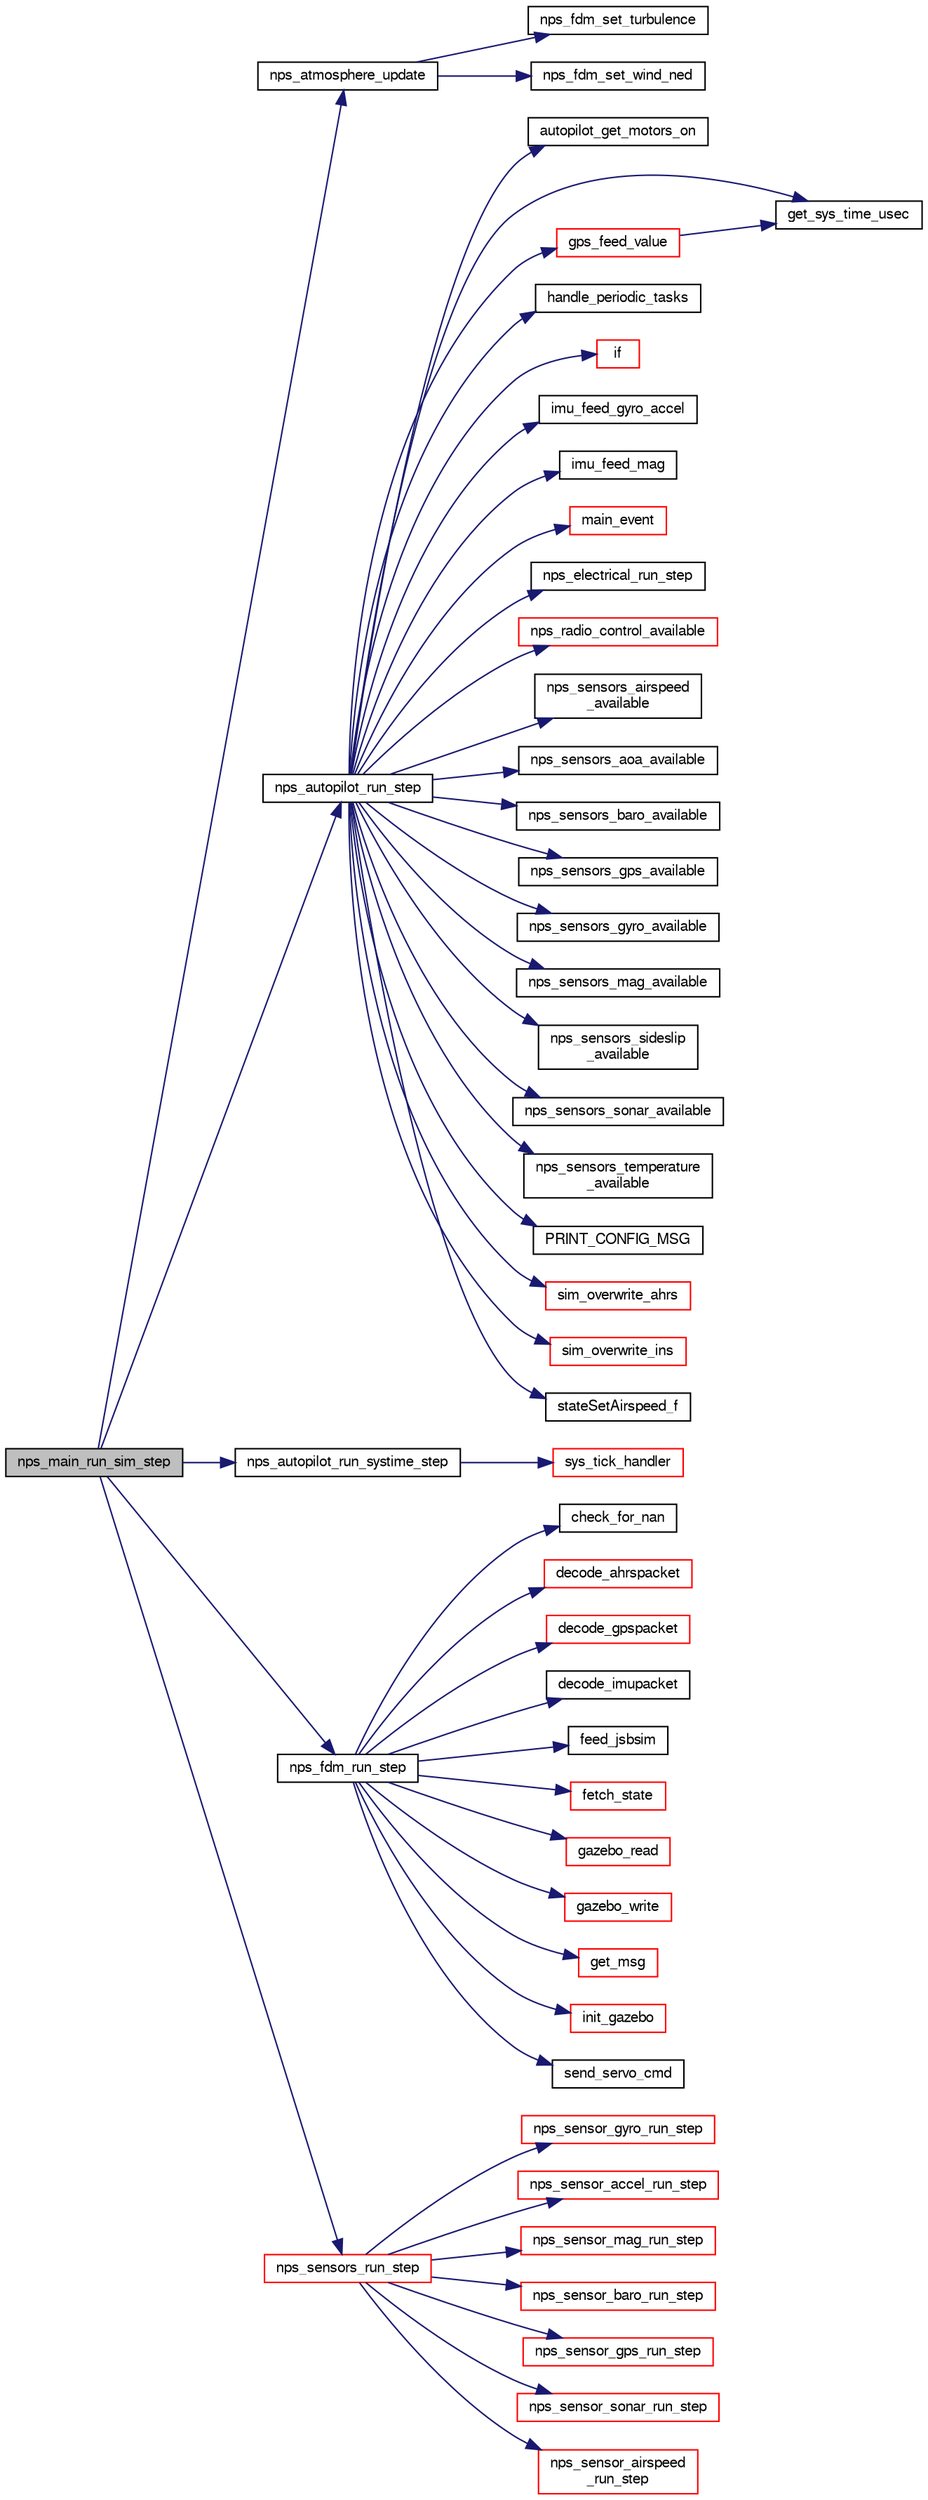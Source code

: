 digraph "nps_main_run_sim_step"
{
  edge [fontname="FreeSans",fontsize="10",labelfontname="FreeSans",labelfontsize="10"];
  node [fontname="FreeSans",fontsize="10",shape=record];
  rankdir="LR";
  Node1 [label="nps_main_run_sim_step",height=0.2,width=0.4,color="black", fillcolor="grey75", style="filled", fontcolor="black"];
  Node1 -> Node2 [color="midnightblue",fontsize="10",style="solid",fontname="FreeSans"];
  Node2 [label="nps_atmosphere_update",height=0.2,width=0.4,color="black", fillcolor="white", style="filled",URL="$nps__atmosphere_8c.html#a67677167db3648e35b21ad5e7aab5e80"];
  Node2 -> Node3 [color="midnightblue",fontsize="10",style="solid",fontname="FreeSans"];
  Node3 [label="nps_fdm_set_turbulence",height=0.2,width=0.4,color="black", fillcolor="white", style="filled",URL="$nps__fdm_8h.html#ac07a0f8dffd889c21a81979e521a8d97"];
  Node2 -> Node4 [color="midnightblue",fontsize="10",style="solid",fontname="FreeSans"];
  Node4 [label="nps_fdm_set_wind_ned",height=0.2,width=0.4,color="black", fillcolor="white", style="filled",URL="$nps__fdm_8h.html#a05c90019f11f90f6855e9b0c3224b4a3"];
  Node1 -> Node5 [color="midnightblue",fontsize="10",style="solid",fontname="FreeSans"];
  Node5 [label="nps_autopilot_run_step",height=0.2,width=0.4,color="black", fillcolor="white", style="filled",URL="$nps__autopilot_8h.html#a12870aaa609d4860004be3cec4c8cf2a"];
  Node5 -> Node6 [color="midnightblue",fontsize="10",style="solid",fontname="FreeSans"];
  Node6 [label="autopilot_get_motors_on",height=0.2,width=0.4,color="black", fillcolor="white", style="filled",URL="$autopilot_8c.html#a6b52f0f9cd2cbf420a77029513ea6f35",tooltip="get motors status "];
  Node5 -> Node7 [color="midnightblue",fontsize="10",style="solid",fontname="FreeSans"];
  Node7 [label="get_sys_time_usec",height=0.2,width=0.4,color="black", fillcolor="white", style="filled",URL="$chibios_2mcu__periph_2sys__time__arch_8c.html#a7ddfef1f78a56c6b4c4c536b5d670bfb",tooltip="Get the time in microseconds since startup. "];
  Node5 -> Node8 [color="midnightblue",fontsize="10",style="solid",fontname="FreeSans"];
  Node8 [label="gps_feed_value",height=0.2,width=0.4,color="red", fillcolor="white", style="filled",URL="$gps__sim__nps_8c.html#a4bf6eb34827c681440149b78bbc12dd0"];
  Node8 -> Node7 [color="midnightblue",fontsize="10",style="solid",fontname="FreeSans"];
  Node5 -> Node9 [color="midnightblue",fontsize="10",style="solid",fontname="FreeSans"];
  Node9 [label="handle_periodic_tasks",height=0.2,width=0.4,color="black", fillcolor="white", style="filled",URL="$main_8h.html#acfa2a521a46d9beb8a3fa77bb0c9e407"];
  Node5 -> Node10 [color="midnightblue",fontsize="10",style="solid",fontname="FreeSans"];
  Node10 [label="if",height=0.2,width=0.4,color="red", fillcolor="white", style="filled",URL="$e__identification__fr_8c.html#a92cffae21318c1d983c63f3afa2a8d87"];
  Node5 -> Node11 [color="midnightblue",fontsize="10",style="solid",fontname="FreeSans"];
  Node11 [label="imu_feed_gyro_accel",height=0.2,width=0.4,color="black", fillcolor="white", style="filled",URL="$imu__nps_8c.html#a3eda401c67dfeee490285016ec944e48"];
  Node5 -> Node12 [color="midnightblue",fontsize="10",style="solid",fontname="FreeSans"];
  Node12 [label="imu_feed_mag",height=0.2,width=0.4,color="black", fillcolor="white", style="filled",URL="$imu__nps_8c.html#a18428bf984166238838fe9d1a4842b5e"];
  Node5 -> Node13 [color="midnightblue",fontsize="10",style="solid",fontname="FreeSans"];
  Node13 [label="main_event",height=0.2,width=0.4,color="red", fillcolor="white", style="filled",URL="$uart__tunnel_8c.html#a319a645047f275499aa30b0bc08c6e10"];
  Node5 -> Node14 [color="midnightblue",fontsize="10",style="solid",fontname="FreeSans"];
  Node14 [label="nps_electrical_run_step",height=0.2,width=0.4,color="black", fillcolor="white", style="filled",URL="$nps__electrical_8c.html#aec79a7c89cea748d7a4696ad97548796"];
  Node5 -> Node15 [color="midnightblue",fontsize="10",style="solid",fontname="FreeSans"];
  Node15 [label="nps_radio_control_available",height=0.2,width=0.4,color="red", fillcolor="white", style="filled",URL="$nps__radio__control_8c.html#a2a652ae30e8858d65f3e811509a795dd"];
  Node5 -> Node16 [color="midnightblue",fontsize="10",style="solid",fontname="FreeSans"];
  Node16 [label="nps_sensors_airspeed\l_available",height=0.2,width=0.4,color="black", fillcolor="white", style="filled",URL="$nps__sensors_8c.html#a25bed254695b7ef285fef3b65a0e70c8"];
  Node5 -> Node17 [color="midnightblue",fontsize="10",style="solid",fontname="FreeSans"];
  Node17 [label="nps_sensors_aoa_available",height=0.2,width=0.4,color="black", fillcolor="white", style="filled",URL="$nps__sensors_8c.html#a9f0d5924c701b7e2fc354376eb732153"];
  Node5 -> Node18 [color="midnightblue",fontsize="10",style="solid",fontname="FreeSans"];
  Node18 [label="nps_sensors_baro_available",height=0.2,width=0.4,color="black", fillcolor="white", style="filled",URL="$nps__sensors_8c.html#ab2b1a34f57c46d5023b6b55c5b542138"];
  Node5 -> Node19 [color="midnightblue",fontsize="10",style="solid",fontname="FreeSans"];
  Node19 [label="nps_sensors_gps_available",height=0.2,width=0.4,color="black", fillcolor="white", style="filled",URL="$nps__sensors_8c.html#a6471e7a5ca66a4873c85a486cc894d69"];
  Node5 -> Node20 [color="midnightblue",fontsize="10",style="solid",fontname="FreeSans"];
  Node20 [label="nps_sensors_gyro_available",height=0.2,width=0.4,color="black", fillcolor="white", style="filled",URL="$nps__sensors_8c.html#ab784120436efbbdf3c1e9a2b9796e39e"];
  Node5 -> Node21 [color="midnightblue",fontsize="10",style="solid",fontname="FreeSans"];
  Node21 [label="nps_sensors_mag_available",height=0.2,width=0.4,color="black", fillcolor="white", style="filled",URL="$nps__sensors_8c.html#a52e8a37d2424731646987d22544007d8"];
  Node5 -> Node22 [color="midnightblue",fontsize="10",style="solid",fontname="FreeSans"];
  Node22 [label="nps_sensors_sideslip\l_available",height=0.2,width=0.4,color="black", fillcolor="white", style="filled",URL="$nps__sensors_8c.html#a7d784592fe366c7f75569573b5736cda"];
  Node5 -> Node23 [color="midnightblue",fontsize="10",style="solid",fontname="FreeSans"];
  Node23 [label="nps_sensors_sonar_available",height=0.2,width=0.4,color="black", fillcolor="white", style="filled",URL="$nps__sensors_8c.html#a315436c4d4ba6802a27789ffd4ec148d"];
  Node5 -> Node24 [color="midnightblue",fontsize="10",style="solid",fontname="FreeSans"];
  Node24 [label="nps_sensors_temperature\l_available",height=0.2,width=0.4,color="black", fillcolor="white", style="filled",URL="$nps__sensors_8c.html#af63006fb01eb11e0ba786370dccc518e"];
  Node5 -> Node25 [color="midnightblue",fontsize="10",style="solid",fontname="FreeSans"];
  Node25 [label="PRINT_CONFIG_MSG",height=0.2,width=0.4,color="black", fillcolor="white", style="filled",URL="$ins__vectornav_8c.html#aa01d3425df2eb0f33ced38c9d8fa8f05"];
  Node5 -> Node26 [color="midnightblue",fontsize="10",style="solid",fontname="FreeSans"];
  Node26 [label="sim_overwrite_ahrs",height=0.2,width=0.4,color="red", fillcolor="white", style="filled",URL="$nps__autopilot__fixedwing_8c.html#abf3277c5d8e757db78d1d7d84cac144f"];
  Node5 -> Node27 [color="midnightblue",fontsize="10",style="solid",fontname="FreeSans"];
  Node27 [label="sim_overwrite_ins",height=0.2,width=0.4,color="red", fillcolor="white", style="filled",URL="$nps__autopilot__fixedwing_8c.html#a636593c9bb6482b2a36d64bef4975310"];
  Node5 -> Node28 [color="midnightblue",fontsize="10",style="solid",fontname="FreeSans"];
  Node28 [label="stateSetAirspeed_f",height=0.2,width=0.4,color="black", fillcolor="white", style="filled",URL="$group__state__wind__airspeed.html#ga2ede5795eaec38206e25b8850ee40f63",tooltip="Set airspeed (float). "];
  Node1 -> Node29 [color="midnightblue",fontsize="10",style="solid",fontname="FreeSans"];
  Node29 [label="nps_autopilot_run_systime_step",height=0.2,width=0.4,color="black", fillcolor="white", style="filled",URL="$nps__autopilot_8h.html#a7ac376c868e8cec83ef082ac3beb9487"];
  Node29 -> Node30 [color="midnightblue",fontsize="10",style="solid",fontname="FreeSans"];
  Node30 [label="sys_tick_handler",height=0.2,width=0.4,color="red", fillcolor="white", style="filled",URL="$chibios_2mcu__periph_2sys__time__arch_8c.html#a69effd654e3a455f2f0bba7b270eab48"];
  Node1 -> Node31 [color="midnightblue",fontsize="10",style="solid",fontname="FreeSans"];
  Node31 [label="nps_fdm_run_step",height=0.2,width=0.4,color="black", fillcolor="white", style="filled",URL="$nps__fdm_8h.html#a4f72ff1c76415e3e41897d762122c5f8",tooltip="Update the simulation state. "];
  Node31 -> Node32 [color="midnightblue",fontsize="10",style="solid",fontname="FreeSans"];
  Node32 [label="check_for_nan",height=0.2,width=0.4,color="black", fillcolor="white", style="filled",URL="$nps__fdm__jsbsim_8cpp.html#aa8d531348a8fbe30accc30952915a90d",tooltip="Checks NpsFdm struct for NaNs. "];
  Node31 -> Node33 [color="midnightblue",fontsize="10",style="solid",fontname="FreeSans"];
  Node33 [label="decode_ahrspacket",height=0.2,width=0.4,color="red", fillcolor="white", style="filled",URL="$nps__fdm__crrcsim_8c.html#a8321162c08bf2560073a99ea18d5a045"];
  Node31 -> Node34 [color="midnightblue",fontsize="10",style="solid",fontname="FreeSans"];
  Node34 [label="decode_gpspacket",height=0.2,width=0.4,color="red", fillcolor="white", style="filled",URL="$nps__fdm__crrcsim_8c.html#af6bebbe57b1e739c8b1565a483f91597"];
  Node31 -> Node35 [color="midnightblue",fontsize="10",style="solid",fontname="FreeSans"];
  Node35 [label="decode_imupacket",height=0.2,width=0.4,color="black", fillcolor="white", style="filled",URL="$nps__fdm__crrcsim_8c.html#ac37d179a4a680d5869427c60c0ef8c25"];
  Node31 -> Node36 [color="midnightblue",fontsize="10",style="solid",fontname="FreeSans"];
  Node36 [label="feed_jsbsim",height=0.2,width=0.4,color="black", fillcolor="white", style="filled",URL="$nps__fdm__jsbsim_8cpp.html#ac3f41f22e543ac14794eecd306681e76",tooltip="Feed JSBSim with the latest actuator commands. "];
  Node31 -> Node37 [color="midnightblue",fontsize="10",style="solid",fontname="FreeSans"];
  Node37 [label="fetch_state",height=0.2,width=0.4,color="red", fillcolor="white", style="filled",URL="$nps__fdm__jsbsim_8cpp.html#a2d617cee29889c9d6592f9978dfa8a31",tooltip="Populates the NPS fdm struct after a simulation step. "];
  Node31 -> Node38 [color="midnightblue",fontsize="10",style="solid",fontname="FreeSans"];
  Node38 [label="gazebo_read",height=0.2,width=0.4,color="red", fillcolor="white", style="filled",URL="$nps__fdm__gazebo_8cpp.html#a9708e7004fa19d0d9fbbbf480fa7829b",tooltip="Read Gazebo&#39;s simulation state and store the results in the fdm struct used by NPS. "];
  Node31 -> Node39 [color="midnightblue",fontsize="10",style="solid",fontname="FreeSans"];
  Node39 [label="gazebo_write",height=0.2,width=0.4,color="red", fillcolor="white", style="filled",URL="$nps__fdm__gazebo_8cpp.html#a3abe86a7add17ad03ccc3e2e84f8cfbe",tooltip="Write actuator commands to Gazebo. "];
  Node31 -> Node40 [color="midnightblue",fontsize="10",style="solid",fontname="FreeSans"];
  Node40 [label="get_msg",height=0.2,width=0.4,color="red", fillcolor="white", style="filled",URL="$nps__fdm__crrcsim_8c.html#a67337675973f93b9ab3cd01a3e5d2435"];
  Node31 -> Node41 [color="midnightblue",fontsize="10",style="solid",fontname="FreeSans"];
  Node41 [label="init_gazebo",height=0.2,width=0.4,color="red", fillcolor="white", style="filled",URL="$nps__fdm__gazebo_8cpp.html#acf1b27b2902f5682b920ee9420619a10",tooltip="Set up a Gazebo server. "];
  Node31 -> Node42 [color="midnightblue",fontsize="10",style="solid",fontname="FreeSans"];
  Node42 [label="send_servo_cmd",height=0.2,width=0.4,color="black", fillcolor="white", style="filled",URL="$nps__fdm__crrcsim_8c.html#a75978090ea593009549c5dc324e060f1"];
  Node1 -> Node43 [color="midnightblue",fontsize="10",style="solid",fontname="FreeSans"];
  Node43 [label="nps_sensors_run_step",height=0.2,width=0.4,color="red", fillcolor="white", style="filled",URL="$nps__sensors_8c.html#acce77f76dcc7946ef7dfd9a522b47b63"];
  Node43 -> Node44 [color="midnightblue",fontsize="10",style="solid",fontname="FreeSans"];
  Node44 [label="nps_sensor_gyro_run_step",height=0.2,width=0.4,color="red", fillcolor="white", style="filled",URL="$nps__sensor__gyro_8c.html#a0e6d7f6637deebfa2e530c1d17d8145a"];
  Node43 -> Node45 [color="midnightblue",fontsize="10",style="solid",fontname="FreeSans"];
  Node45 [label="nps_sensor_accel_run_step",height=0.2,width=0.4,color="red", fillcolor="white", style="filled",URL="$nps__sensor__accel_8c.html#a6dde36646613cb09a8a384af3c85b9e6"];
  Node43 -> Node46 [color="midnightblue",fontsize="10",style="solid",fontname="FreeSans"];
  Node46 [label="nps_sensor_mag_run_step",height=0.2,width=0.4,color="red", fillcolor="white", style="filled",URL="$nps__sensor__mag_8c.html#afd402828074c485d02f9ceb00e384b03"];
  Node43 -> Node47 [color="midnightblue",fontsize="10",style="solid",fontname="FreeSans"];
  Node47 [label="nps_sensor_baro_run_step",height=0.2,width=0.4,color="red", fillcolor="white", style="filled",URL="$nps__sensor__baro_8c.html#ac776435b52b441f95b61ecff4a6f2762"];
  Node43 -> Node48 [color="midnightblue",fontsize="10",style="solid",fontname="FreeSans"];
  Node48 [label="nps_sensor_gps_run_step",height=0.2,width=0.4,color="red", fillcolor="white", style="filled",URL="$nps__sensor__gps_8c.html#a8b6a7e5d571ffcdd482b49cef2e2efe4"];
  Node43 -> Node49 [color="midnightblue",fontsize="10",style="solid",fontname="FreeSans"];
  Node49 [label="nps_sensor_sonar_run_step",height=0.2,width=0.4,color="red", fillcolor="white", style="filled",URL="$nps__sensor__sonar_8c.html#a4e2b27eb6c2f7ed609f9b0a9d59368c4"];
  Node43 -> Node50 [color="midnightblue",fontsize="10",style="solid",fontname="FreeSans"];
  Node50 [label="nps_sensor_airspeed\l_run_step",height=0.2,width=0.4,color="red", fillcolor="white", style="filled",URL="$nps__sensor__airspeed_8c.html#a7ea8fb956ea4cec723729964031915d5"];
}
